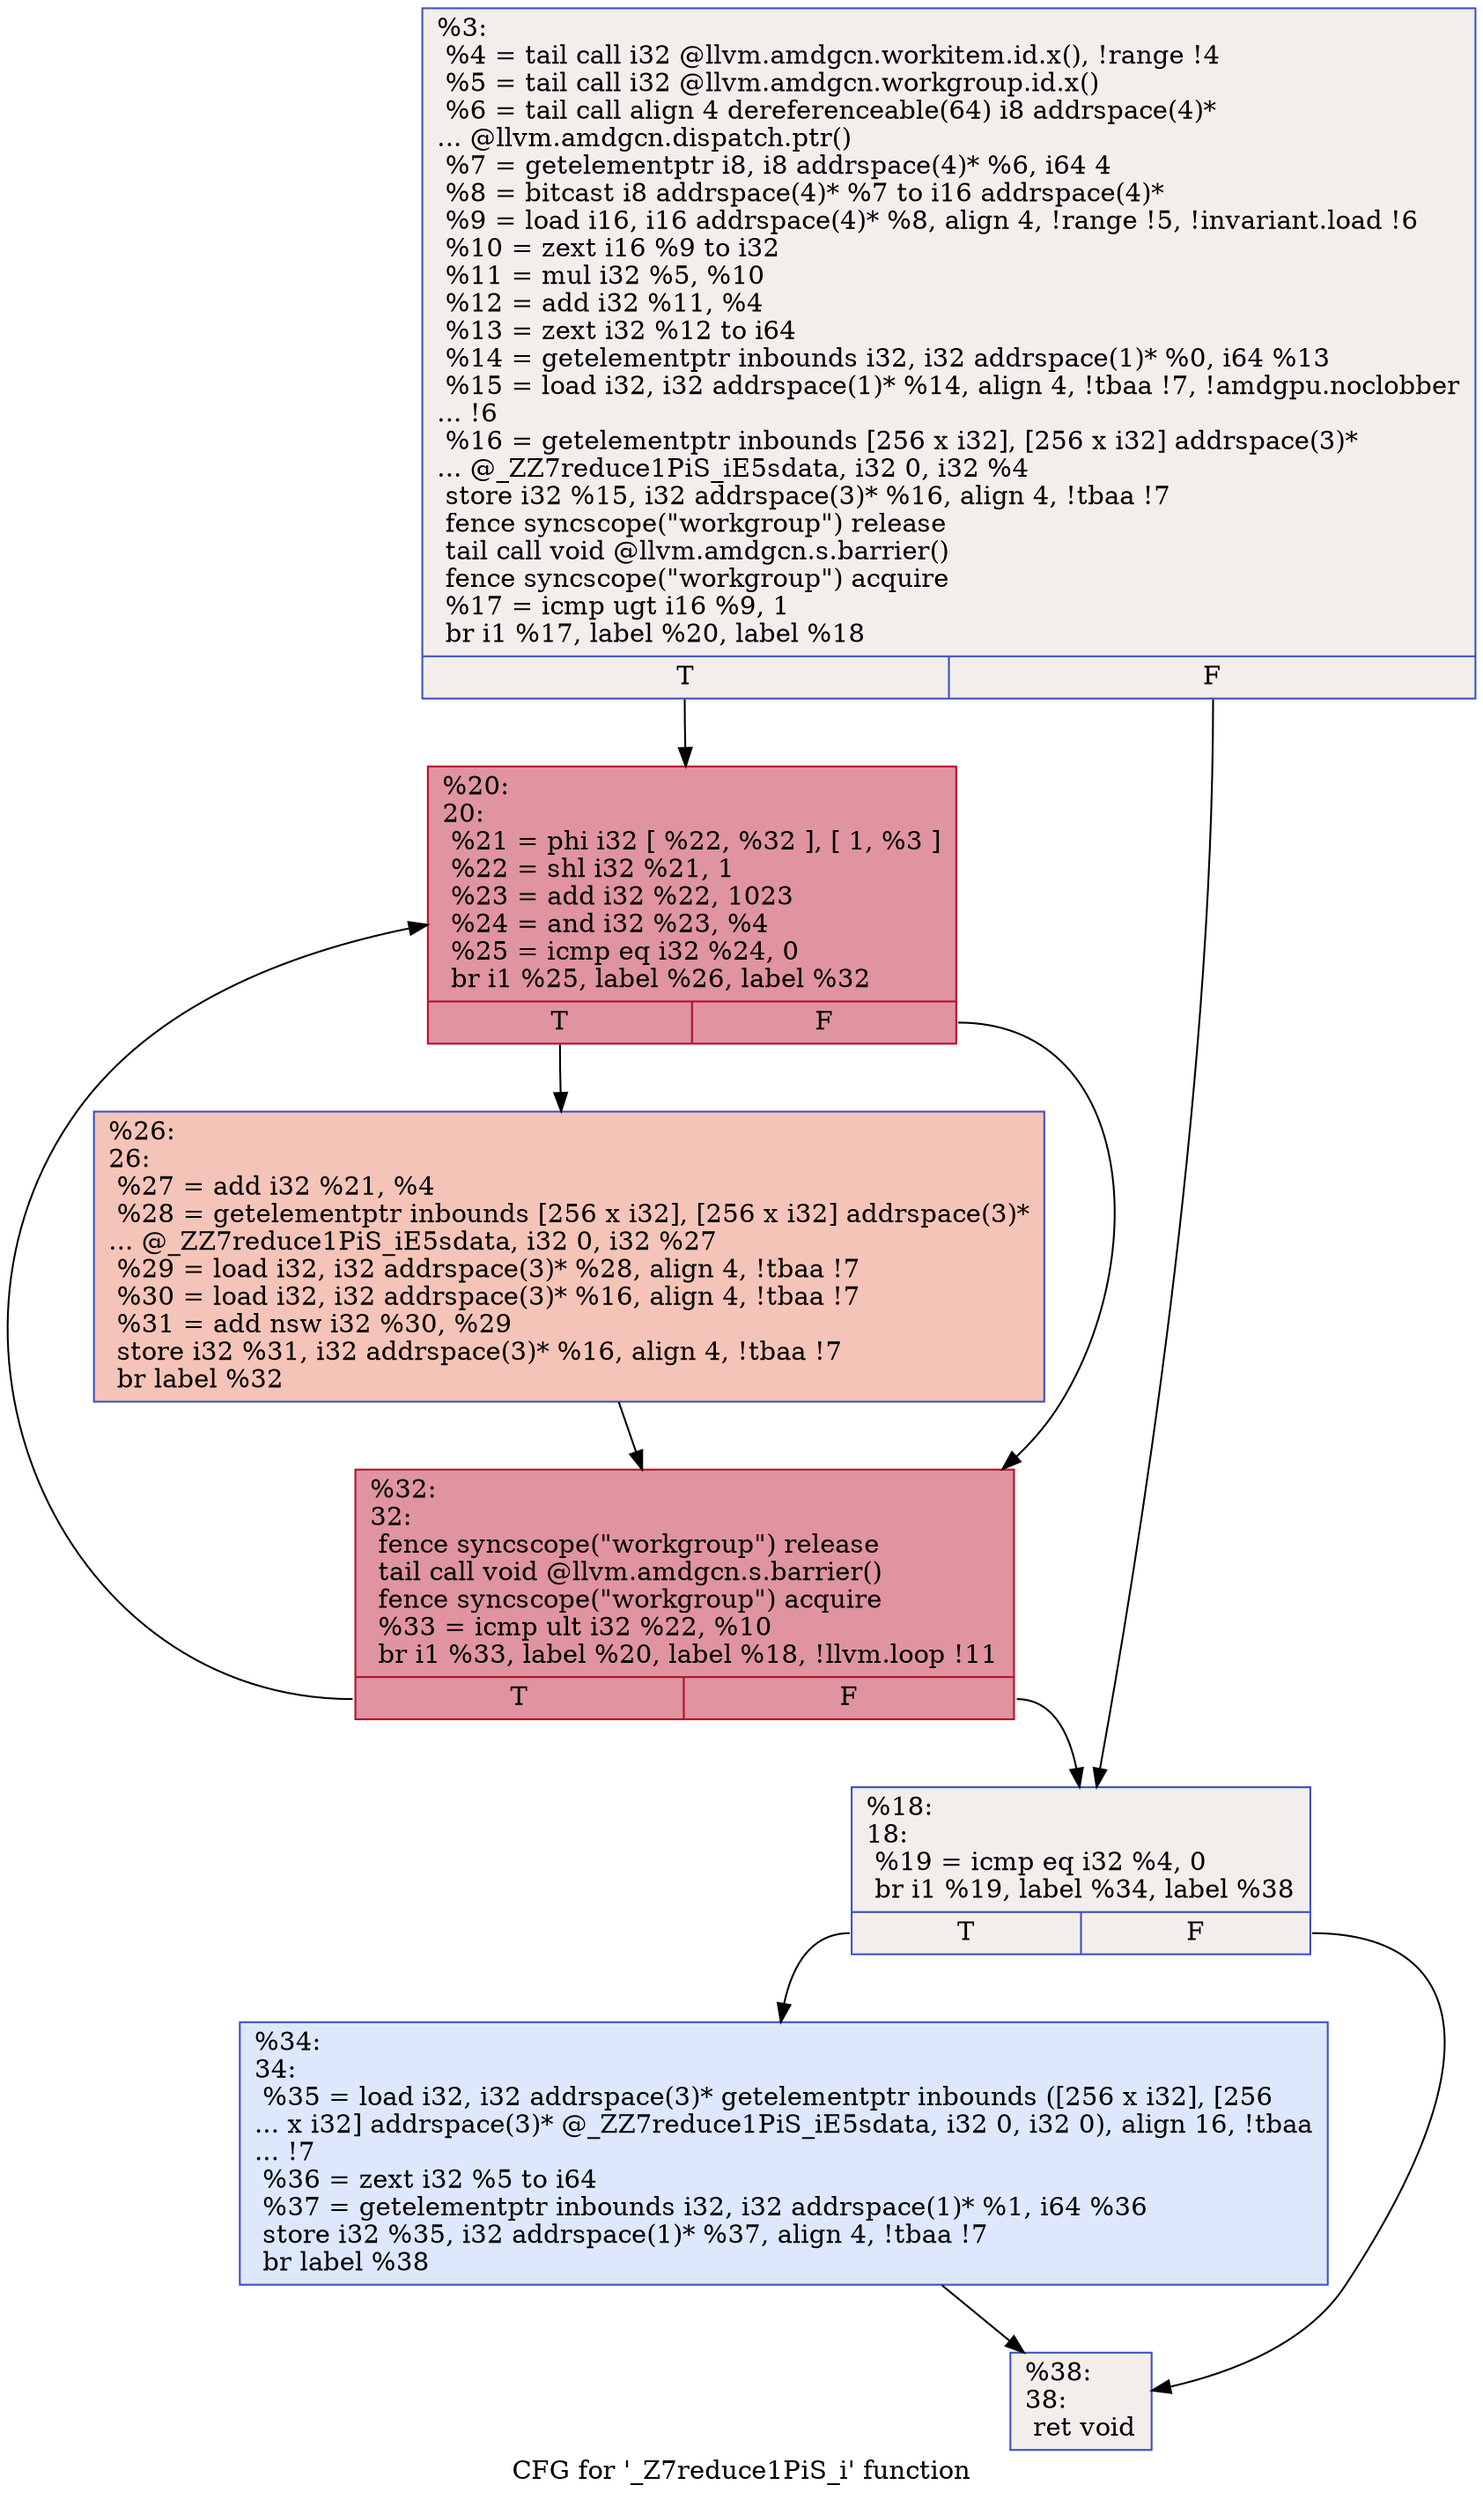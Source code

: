 digraph "CFG for '_Z7reduce1PiS_i' function" {
	label="CFG for '_Z7reduce1PiS_i' function";

	Node0x47a6180 [shape=record,color="#3d50c3ff", style=filled, fillcolor="#e3d9d370",label="{%3:\l  %4 = tail call i32 @llvm.amdgcn.workitem.id.x(), !range !4\l  %5 = tail call i32 @llvm.amdgcn.workgroup.id.x()\l  %6 = tail call align 4 dereferenceable(64) i8 addrspace(4)*\l... @llvm.amdgcn.dispatch.ptr()\l  %7 = getelementptr i8, i8 addrspace(4)* %6, i64 4\l  %8 = bitcast i8 addrspace(4)* %7 to i16 addrspace(4)*\l  %9 = load i16, i16 addrspace(4)* %8, align 4, !range !5, !invariant.load !6\l  %10 = zext i16 %9 to i32\l  %11 = mul i32 %5, %10\l  %12 = add i32 %11, %4\l  %13 = zext i32 %12 to i64\l  %14 = getelementptr inbounds i32, i32 addrspace(1)* %0, i64 %13\l  %15 = load i32, i32 addrspace(1)* %14, align 4, !tbaa !7, !amdgpu.noclobber\l... !6\l  %16 = getelementptr inbounds [256 x i32], [256 x i32] addrspace(3)*\l... @_ZZ7reduce1PiS_iE5sdata, i32 0, i32 %4\l  store i32 %15, i32 addrspace(3)* %16, align 4, !tbaa !7\l  fence syncscope(\"workgroup\") release\l  tail call void @llvm.amdgcn.s.barrier()\l  fence syncscope(\"workgroup\") acquire\l  %17 = icmp ugt i16 %9, 1\l  br i1 %17, label %20, label %18\l|{<s0>T|<s1>F}}"];
	Node0x47a6180:s0 -> Node0x47a94d0;
	Node0x47a6180:s1 -> Node0x47a9560;
	Node0x47a9560 [shape=record,color="#3d50c3ff", style=filled, fillcolor="#e3d9d370",label="{%18:\l18:                                               \l  %19 = icmp eq i32 %4, 0\l  br i1 %19, label %34, label %38\l|{<s0>T|<s1>F}}"];
	Node0x47a9560:s0 -> Node0x47a9730;
	Node0x47a9560:s1 -> Node0x47a9780;
	Node0x47a94d0 [shape=record,color="#b70d28ff", style=filled, fillcolor="#b70d2870",label="{%20:\l20:                                               \l  %21 = phi i32 [ %22, %32 ], [ 1, %3 ]\l  %22 = shl i32 %21, 1\l  %23 = add i32 %22, 1023\l  %24 = and i32 %23, %4\l  %25 = icmp eq i32 %24, 0\l  br i1 %25, label %26, label %32\l|{<s0>T|<s1>F}}"];
	Node0x47a94d0:s0 -> Node0x47a9ca0;
	Node0x47a94d0:s1 -> Node0x47a98f0;
	Node0x47a9ca0 [shape=record,color="#3d50c3ff", style=filled, fillcolor="#e97a5f70",label="{%26:\l26:                                               \l  %27 = add i32 %21, %4\l  %28 = getelementptr inbounds [256 x i32], [256 x i32] addrspace(3)*\l... @_ZZ7reduce1PiS_iE5sdata, i32 0, i32 %27\l  %29 = load i32, i32 addrspace(3)* %28, align 4, !tbaa !7\l  %30 = load i32, i32 addrspace(3)* %16, align 4, !tbaa !7\l  %31 = add nsw i32 %30, %29\l  store i32 %31, i32 addrspace(3)* %16, align 4, !tbaa !7\l  br label %32\l}"];
	Node0x47a9ca0 -> Node0x47a98f0;
	Node0x47a98f0 [shape=record,color="#b70d28ff", style=filled, fillcolor="#b70d2870",label="{%32:\l32:                                               \l  fence syncscope(\"workgroup\") release\l  tail call void @llvm.amdgcn.s.barrier()\l  fence syncscope(\"workgroup\") acquire\l  %33 = icmp ult i32 %22, %10\l  br i1 %33, label %20, label %18, !llvm.loop !11\l|{<s0>T|<s1>F}}"];
	Node0x47a98f0:s0 -> Node0x47a94d0;
	Node0x47a98f0:s1 -> Node0x47a9560;
	Node0x47a9730 [shape=record,color="#3d50c3ff", style=filled, fillcolor="#b2ccfb70",label="{%34:\l34:                                               \l  %35 = load i32, i32 addrspace(3)* getelementptr inbounds ([256 x i32], [256\l... x i32] addrspace(3)* @_ZZ7reduce1PiS_iE5sdata, i32 0, i32 0), align 16, !tbaa\l... !7\l  %36 = zext i32 %5 to i64\l  %37 = getelementptr inbounds i32, i32 addrspace(1)* %1, i64 %36\l  store i32 %35, i32 addrspace(1)* %37, align 4, !tbaa !7\l  br label %38\l}"];
	Node0x47a9730 -> Node0x47a9780;
	Node0x47a9780 [shape=record,color="#3d50c3ff", style=filled, fillcolor="#e3d9d370",label="{%38:\l38:                                               \l  ret void\l}"];
}
